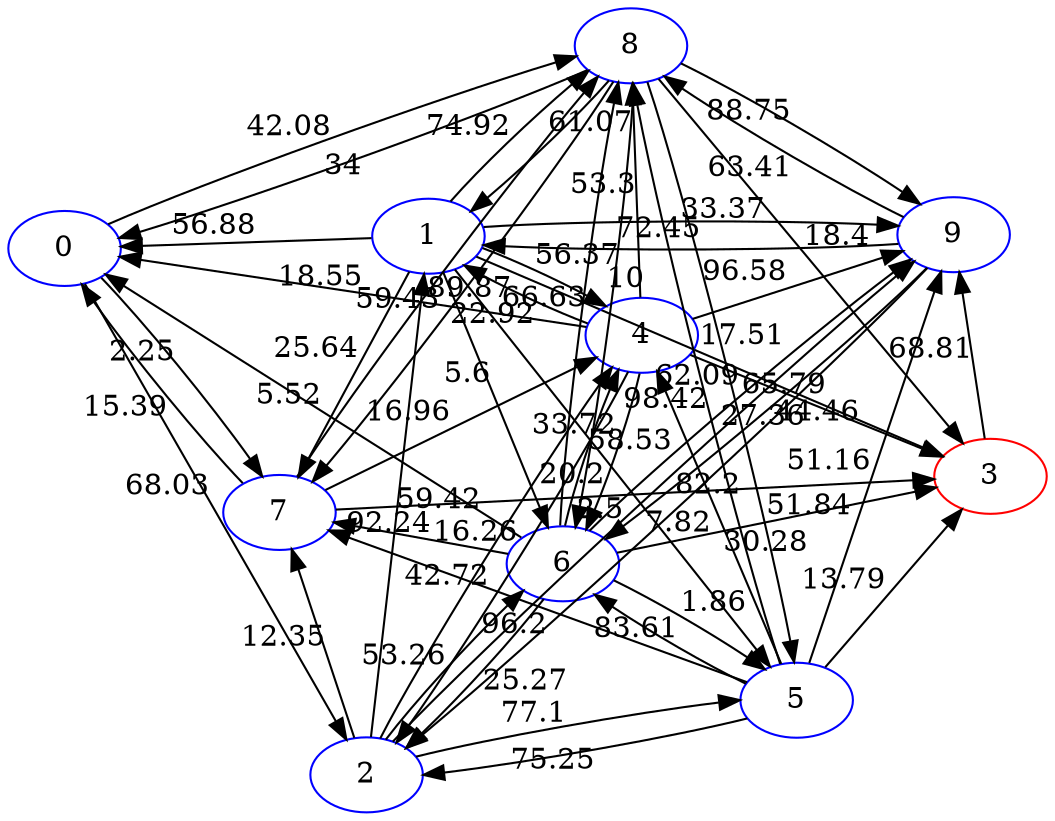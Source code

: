 digraph G {
    layout=sfdp;
    0 [pos="-49.8,-14.22!", label="0", color="blue"];
    1 [pos="-33.79,-45.75!", label="1", color="blue"];
    2 [pos="-40.56,-12.18!", label="2", color="blue"];
    3 [pos="83.63,-53.39!", label="3", color="red"];
    4 [pos="-86.33,14.37!", label="4", color="blue"];
    5 [pos="-28.54,7.28!", label="5", color="blue"];
    6 [pos="83.96,-93.85!", label="6", color="blue"];
    7 [pos="-56.5,7.86!", label="7", color="blue"];
    8 [pos="-53.5,-74.68!", label="8", color="blue"];
    9 [pos="3.24,-76.03!", label="9", color="blue"];
    0 -> 7 [label="2.25"];
    0 -> 2 [label="68.03"];
    0 -> 8 [label="42.08"];
    1 -> 7 [label="25.64"];
    1 -> 9 [label="33.37"];
    1 -> 4 [label="56.37"];
    1 -> 8 [label="74.92"];
    1 -> 0 [label="56.88"];
    1 -> 5 [label="20.2"];
    1 -> 3 [label="17.51"];
    1 -> 6 [label="5.6"];
    2 -> 6 [label="53.26"];
    2 -> 7 [label="12.35"];
    2 -> 4 [label="42.72"];
    2 -> 5 [label="77.1"];
    2 -> 9 [label="7.82"];
    2 -> 1 [label="59.42"];
    3 -> 9 [label="68.81"];
    4 -> 8 [label="53.3"];
    4 -> 9 [label="96.58"];
    4 -> 2 [label="16.26"];
    4 -> 3 [label="27.36"];
    4 -> 0 [label="18.55"];
    4 -> 6 [label="33.72"];
    4 -> 1 [label="22.92"];
    5 -> 3 [label="13.79"];
    5 -> 2 [label="75.25"];
    5 -> 4 [label="30.28"];
    5 -> 9 [label="51.16"];
    5 -> 7 [label="96.2"];
    5 -> 8 [label="98.42"];
    5 -> 6 [label="83.61"];
    6 -> 4 [label="58.53"];
    6 -> 7 [label="92.24"];
    6 -> 2 [label="25.27"];
    6 -> 5 [label="1.86"];
    6 -> 0 [label="5.52"];
    6 -> 9 [label="65.79"];
    6 -> 8 [label="66.63"];
    6 -> 3 [label="51.84"];
    7 -> 4 [label="16.96"];
    7 -> 8 [label="59.43"];
    7 -> 3 [label="2.5"];
    7 -> 0 [label="15.39"];
    8 -> 9 [label="88.75"];
    8 -> 0 [label="34"];
    8 -> 1 [label="61.07"];
    8 -> 6 [label="10"];
    8 -> 3 [label="18.4"];
    8 -> 5 [label="62.09"];
    8 -> 7 [label="89.87"];
    9 -> 6 [label="44.46"];
    9 -> 8 [label="63.41"];
    9 -> 2 [label="82.2"];
    9 -> 1 [label="72.45"];
}
